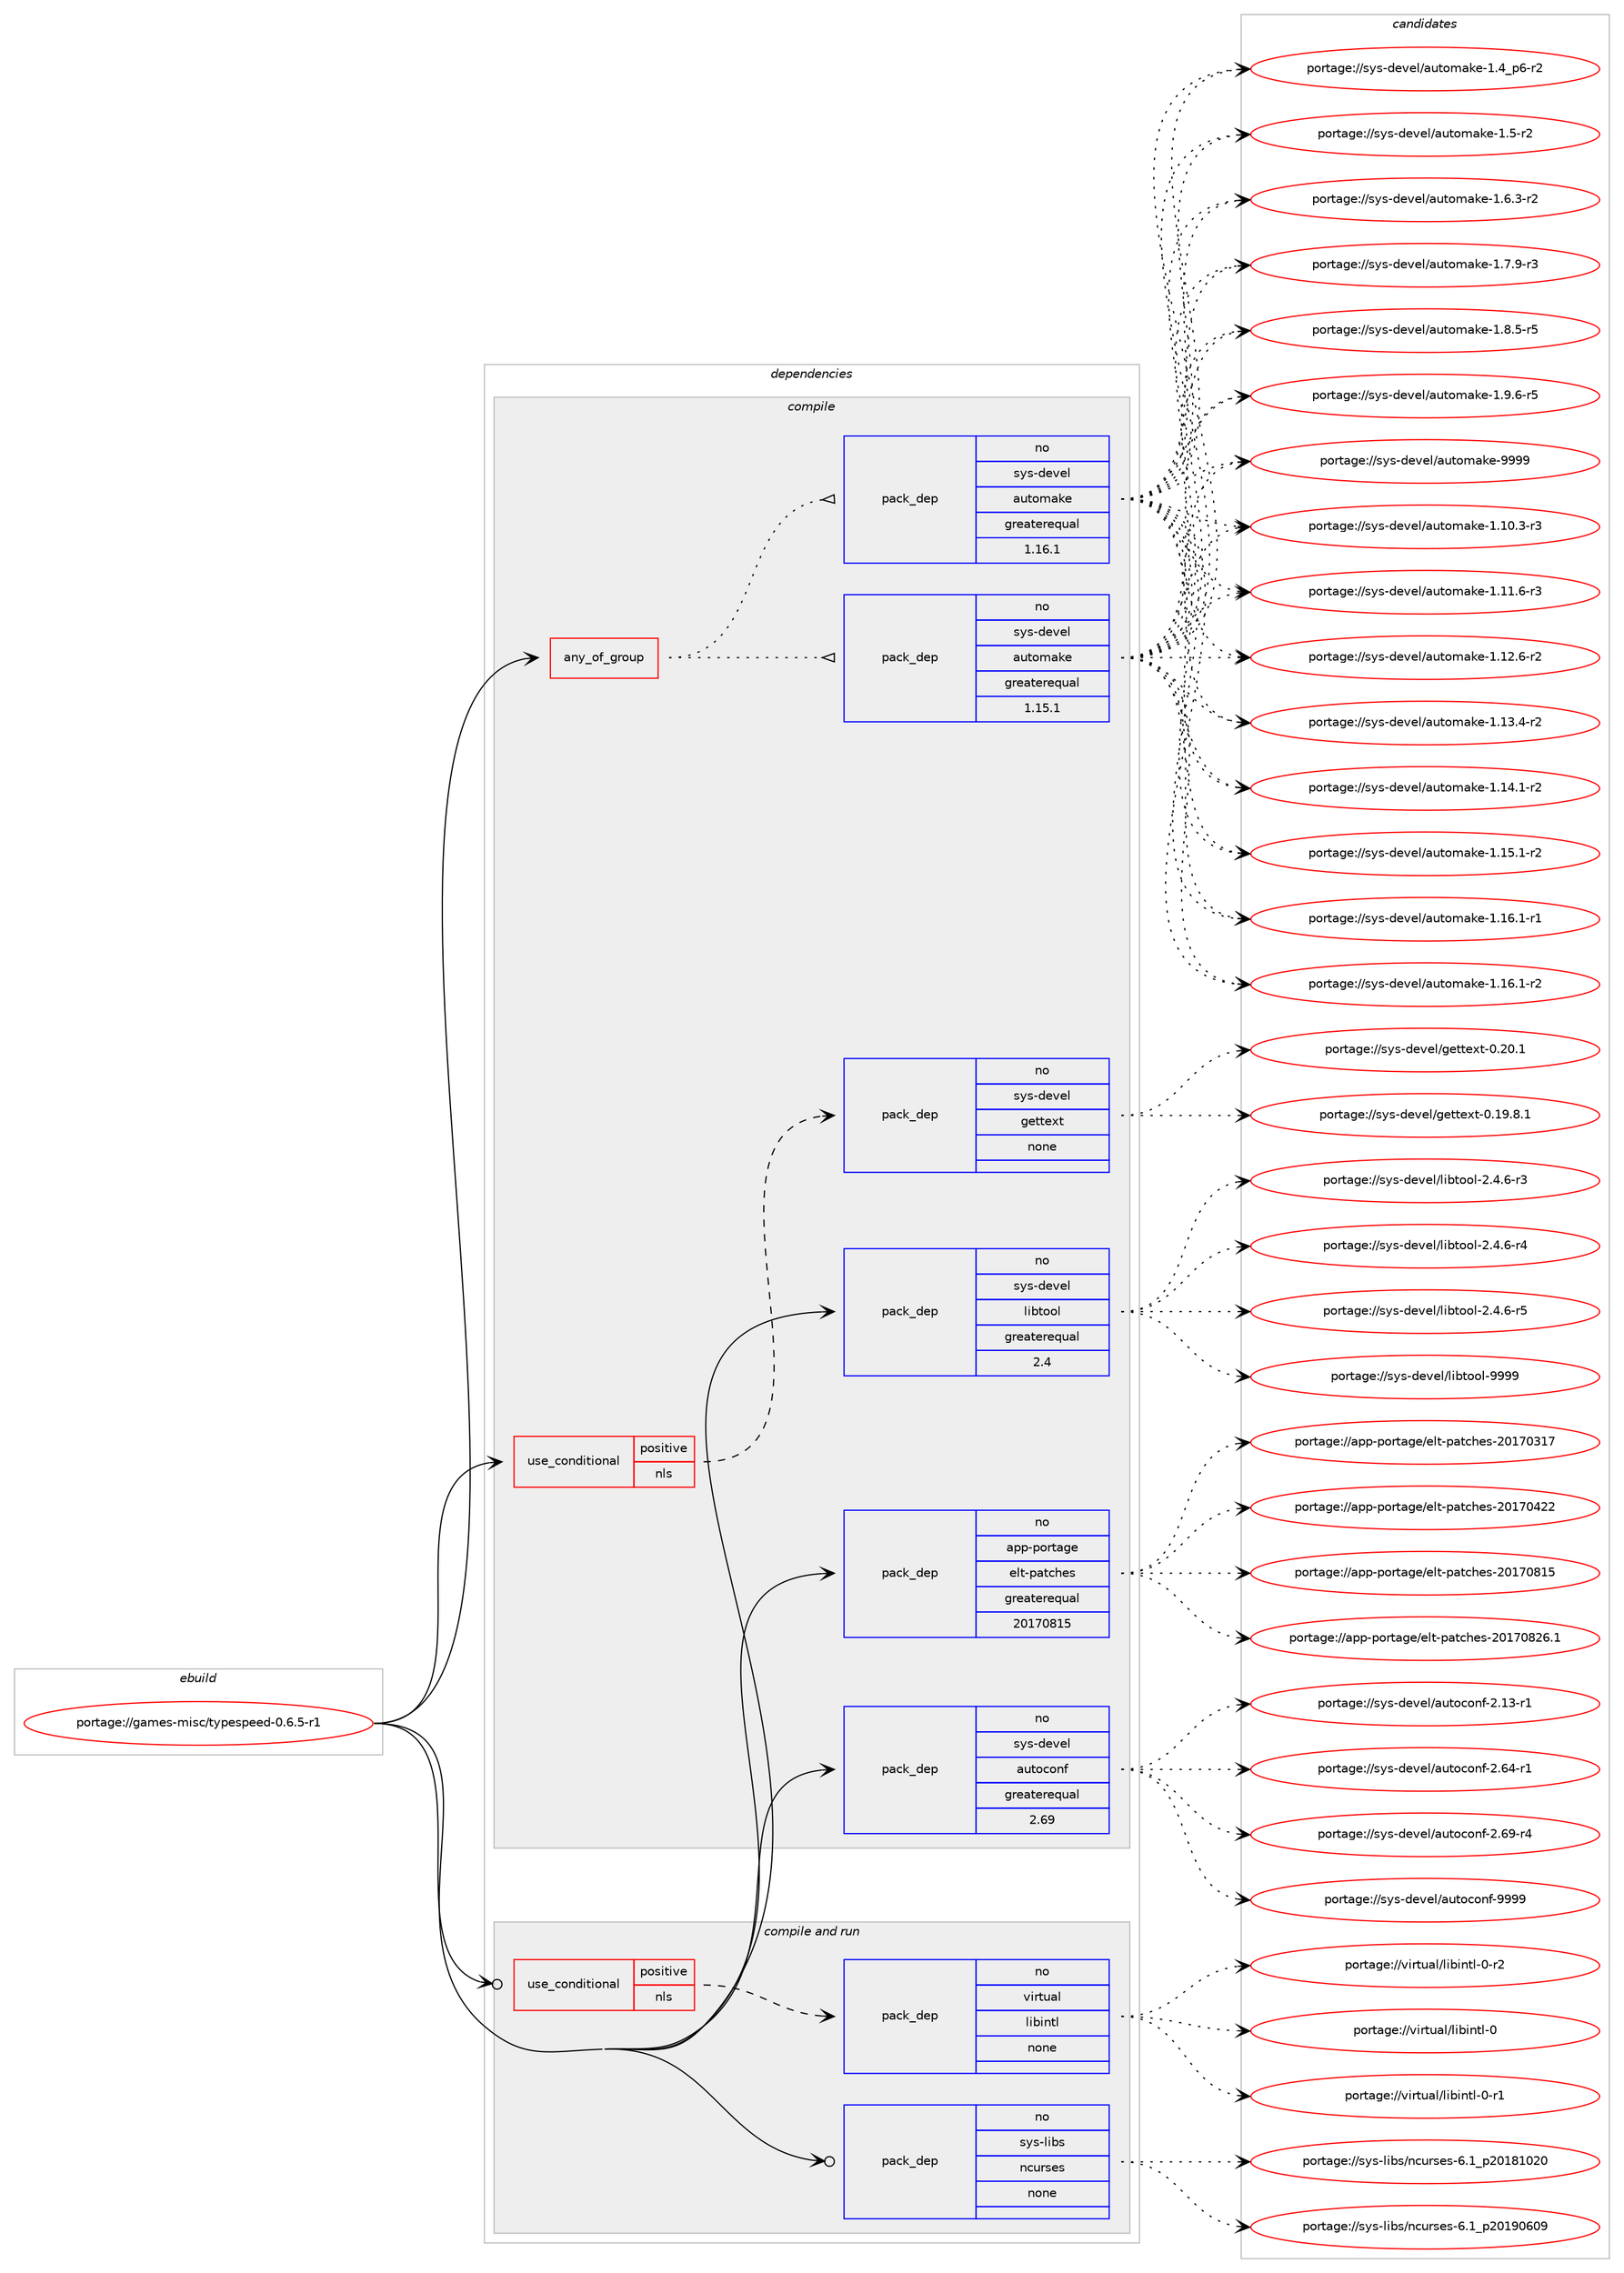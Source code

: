 digraph prolog {

# *************
# Graph options
# *************

newrank=true;
concentrate=true;
compound=true;
graph [rankdir=LR,fontname=Helvetica,fontsize=10,ranksep=1.5];#, ranksep=2.5, nodesep=0.2];
edge  [arrowhead=vee];
node  [fontname=Helvetica,fontsize=10];

# **********
# The ebuild
# **********

subgraph cluster_leftcol {
color=gray;
rank=same;
label=<<i>ebuild</i>>;
id [label="portage://games-misc/typespeed-0.6.5-r1", color=red, width=4, href="../games-misc/typespeed-0.6.5-r1.svg"];
}

# ****************
# The dependencies
# ****************

subgraph cluster_midcol {
color=gray;
label=<<i>dependencies</i>>;
subgraph cluster_compile {
fillcolor="#eeeeee";
style=filled;
label=<<i>compile</i>>;
subgraph any3904 {
dependency274179 [label=<<TABLE BORDER="0" CELLBORDER="1" CELLSPACING="0" CELLPADDING="4"><TR><TD CELLPADDING="10">any_of_group</TD></TR></TABLE>>, shape=none, color=red];subgraph pack196728 {
dependency274180 [label=<<TABLE BORDER="0" CELLBORDER="1" CELLSPACING="0" CELLPADDING="4" WIDTH="220"><TR><TD ROWSPAN="6" CELLPADDING="30">pack_dep</TD></TR><TR><TD WIDTH="110">no</TD></TR><TR><TD>sys-devel</TD></TR><TR><TD>automake</TD></TR><TR><TD>greaterequal</TD></TR><TR><TD>1.16.1</TD></TR></TABLE>>, shape=none, color=blue];
}
dependency274179:e -> dependency274180:w [weight=20,style="dotted",arrowhead="oinv"];
subgraph pack196729 {
dependency274181 [label=<<TABLE BORDER="0" CELLBORDER="1" CELLSPACING="0" CELLPADDING="4" WIDTH="220"><TR><TD ROWSPAN="6" CELLPADDING="30">pack_dep</TD></TR><TR><TD WIDTH="110">no</TD></TR><TR><TD>sys-devel</TD></TR><TR><TD>automake</TD></TR><TR><TD>greaterequal</TD></TR><TR><TD>1.15.1</TD></TR></TABLE>>, shape=none, color=blue];
}
dependency274179:e -> dependency274181:w [weight=20,style="dotted",arrowhead="oinv"];
}
id:e -> dependency274179:w [weight=20,style="solid",arrowhead="vee"];
subgraph cond73473 {
dependency274182 [label=<<TABLE BORDER="0" CELLBORDER="1" CELLSPACING="0" CELLPADDING="4"><TR><TD ROWSPAN="3" CELLPADDING="10">use_conditional</TD></TR><TR><TD>positive</TD></TR><TR><TD>nls</TD></TR></TABLE>>, shape=none, color=red];
subgraph pack196730 {
dependency274183 [label=<<TABLE BORDER="0" CELLBORDER="1" CELLSPACING="0" CELLPADDING="4" WIDTH="220"><TR><TD ROWSPAN="6" CELLPADDING="30">pack_dep</TD></TR><TR><TD WIDTH="110">no</TD></TR><TR><TD>sys-devel</TD></TR><TR><TD>gettext</TD></TR><TR><TD>none</TD></TR><TR><TD></TD></TR></TABLE>>, shape=none, color=blue];
}
dependency274182:e -> dependency274183:w [weight=20,style="dashed",arrowhead="vee"];
}
id:e -> dependency274182:w [weight=20,style="solid",arrowhead="vee"];
subgraph pack196731 {
dependency274184 [label=<<TABLE BORDER="0" CELLBORDER="1" CELLSPACING="0" CELLPADDING="4" WIDTH="220"><TR><TD ROWSPAN="6" CELLPADDING="30">pack_dep</TD></TR><TR><TD WIDTH="110">no</TD></TR><TR><TD>app-portage</TD></TR><TR><TD>elt-patches</TD></TR><TR><TD>greaterequal</TD></TR><TR><TD>20170815</TD></TR></TABLE>>, shape=none, color=blue];
}
id:e -> dependency274184:w [weight=20,style="solid",arrowhead="vee"];
subgraph pack196732 {
dependency274185 [label=<<TABLE BORDER="0" CELLBORDER="1" CELLSPACING="0" CELLPADDING="4" WIDTH="220"><TR><TD ROWSPAN="6" CELLPADDING="30">pack_dep</TD></TR><TR><TD WIDTH="110">no</TD></TR><TR><TD>sys-devel</TD></TR><TR><TD>autoconf</TD></TR><TR><TD>greaterequal</TD></TR><TR><TD>2.69</TD></TR></TABLE>>, shape=none, color=blue];
}
id:e -> dependency274185:w [weight=20,style="solid",arrowhead="vee"];
subgraph pack196733 {
dependency274186 [label=<<TABLE BORDER="0" CELLBORDER="1" CELLSPACING="0" CELLPADDING="4" WIDTH="220"><TR><TD ROWSPAN="6" CELLPADDING="30">pack_dep</TD></TR><TR><TD WIDTH="110">no</TD></TR><TR><TD>sys-devel</TD></TR><TR><TD>libtool</TD></TR><TR><TD>greaterequal</TD></TR><TR><TD>2.4</TD></TR></TABLE>>, shape=none, color=blue];
}
id:e -> dependency274186:w [weight=20,style="solid",arrowhead="vee"];
}
subgraph cluster_compileandrun {
fillcolor="#eeeeee";
style=filled;
label=<<i>compile and run</i>>;
subgraph cond73474 {
dependency274187 [label=<<TABLE BORDER="0" CELLBORDER="1" CELLSPACING="0" CELLPADDING="4"><TR><TD ROWSPAN="3" CELLPADDING="10">use_conditional</TD></TR><TR><TD>positive</TD></TR><TR><TD>nls</TD></TR></TABLE>>, shape=none, color=red];
subgraph pack196734 {
dependency274188 [label=<<TABLE BORDER="0" CELLBORDER="1" CELLSPACING="0" CELLPADDING="4" WIDTH="220"><TR><TD ROWSPAN="6" CELLPADDING="30">pack_dep</TD></TR><TR><TD WIDTH="110">no</TD></TR><TR><TD>virtual</TD></TR><TR><TD>libintl</TD></TR><TR><TD>none</TD></TR><TR><TD></TD></TR></TABLE>>, shape=none, color=blue];
}
dependency274187:e -> dependency274188:w [weight=20,style="dashed",arrowhead="vee"];
}
id:e -> dependency274187:w [weight=20,style="solid",arrowhead="odotvee"];
subgraph pack196735 {
dependency274189 [label=<<TABLE BORDER="0" CELLBORDER="1" CELLSPACING="0" CELLPADDING="4" WIDTH="220"><TR><TD ROWSPAN="6" CELLPADDING="30">pack_dep</TD></TR><TR><TD WIDTH="110">no</TD></TR><TR><TD>sys-libs</TD></TR><TR><TD>ncurses</TD></TR><TR><TD>none</TD></TR><TR><TD></TD></TR></TABLE>>, shape=none, color=blue];
}
id:e -> dependency274189:w [weight=20,style="solid",arrowhead="odotvee"];
}
subgraph cluster_run {
fillcolor="#eeeeee";
style=filled;
label=<<i>run</i>>;
}
}

# **************
# The candidates
# **************

subgraph cluster_choices {
rank=same;
color=gray;
label=<<i>candidates</i>>;

subgraph choice196728 {
color=black;
nodesep=1;
choiceportage11512111545100101118101108479711711611110997107101454946494846514511451 [label="portage://sys-devel/automake-1.10.3-r3", color=red, width=4,href="../sys-devel/automake-1.10.3-r3.svg"];
choiceportage11512111545100101118101108479711711611110997107101454946494946544511451 [label="portage://sys-devel/automake-1.11.6-r3", color=red, width=4,href="../sys-devel/automake-1.11.6-r3.svg"];
choiceportage11512111545100101118101108479711711611110997107101454946495046544511450 [label="portage://sys-devel/automake-1.12.6-r2", color=red, width=4,href="../sys-devel/automake-1.12.6-r2.svg"];
choiceportage11512111545100101118101108479711711611110997107101454946495146524511450 [label="portage://sys-devel/automake-1.13.4-r2", color=red, width=4,href="../sys-devel/automake-1.13.4-r2.svg"];
choiceportage11512111545100101118101108479711711611110997107101454946495246494511450 [label="portage://sys-devel/automake-1.14.1-r2", color=red, width=4,href="../sys-devel/automake-1.14.1-r2.svg"];
choiceportage11512111545100101118101108479711711611110997107101454946495346494511450 [label="portage://sys-devel/automake-1.15.1-r2", color=red, width=4,href="../sys-devel/automake-1.15.1-r2.svg"];
choiceportage11512111545100101118101108479711711611110997107101454946495446494511449 [label="portage://sys-devel/automake-1.16.1-r1", color=red, width=4,href="../sys-devel/automake-1.16.1-r1.svg"];
choiceportage11512111545100101118101108479711711611110997107101454946495446494511450 [label="portage://sys-devel/automake-1.16.1-r2", color=red, width=4,href="../sys-devel/automake-1.16.1-r2.svg"];
choiceportage115121115451001011181011084797117116111109971071014549465295112544511450 [label="portage://sys-devel/automake-1.4_p6-r2", color=red, width=4,href="../sys-devel/automake-1.4_p6-r2.svg"];
choiceportage11512111545100101118101108479711711611110997107101454946534511450 [label="portage://sys-devel/automake-1.5-r2", color=red, width=4,href="../sys-devel/automake-1.5-r2.svg"];
choiceportage115121115451001011181011084797117116111109971071014549465446514511450 [label="portage://sys-devel/automake-1.6.3-r2", color=red, width=4,href="../sys-devel/automake-1.6.3-r2.svg"];
choiceportage115121115451001011181011084797117116111109971071014549465546574511451 [label="portage://sys-devel/automake-1.7.9-r3", color=red, width=4,href="../sys-devel/automake-1.7.9-r3.svg"];
choiceportage115121115451001011181011084797117116111109971071014549465646534511453 [label="portage://sys-devel/automake-1.8.5-r5", color=red, width=4,href="../sys-devel/automake-1.8.5-r5.svg"];
choiceportage115121115451001011181011084797117116111109971071014549465746544511453 [label="portage://sys-devel/automake-1.9.6-r5", color=red, width=4,href="../sys-devel/automake-1.9.6-r5.svg"];
choiceportage115121115451001011181011084797117116111109971071014557575757 [label="portage://sys-devel/automake-9999", color=red, width=4,href="../sys-devel/automake-9999.svg"];
dependency274180:e -> choiceportage11512111545100101118101108479711711611110997107101454946494846514511451:w [style=dotted,weight="100"];
dependency274180:e -> choiceportage11512111545100101118101108479711711611110997107101454946494946544511451:w [style=dotted,weight="100"];
dependency274180:e -> choiceportage11512111545100101118101108479711711611110997107101454946495046544511450:w [style=dotted,weight="100"];
dependency274180:e -> choiceportage11512111545100101118101108479711711611110997107101454946495146524511450:w [style=dotted,weight="100"];
dependency274180:e -> choiceportage11512111545100101118101108479711711611110997107101454946495246494511450:w [style=dotted,weight="100"];
dependency274180:e -> choiceportage11512111545100101118101108479711711611110997107101454946495346494511450:w [style=dotted,weight="100"];
dependency274180:e -> choiceportage11512111545100101118101108479711711611110997107101454946495446494511449:w [style=dotted,weight="100"];
dependency274180:e -> choiceportage11512111545100101118101108479711711611110997107101454946495446494511450:w [style=dotted,weight="100"];
dependency274180:e -> choiceportage115121115451001011181011084797117116111109971071014549465295112544511450:w [style=dotted,weight="100"];
dependency274180:e -> choiceportage11512111545100101118101108479711711611110997107101454946534511450:w [style=dotted,weight="100"];
dependency274180:e -> choiceportage115121115451001011181011084797117116111109971071014549465446514511450:w [style=dotted,weight="100"];
dependency274180:e -> choiceportage115121115451001011181011084797117116111109971071014549465546574511451:w [style=dotted,weight="100"];
dependency274180:e -> choiceportage115121115451001011181011084797117116111109971071014549465646534511453:w [style=dotted,weight="100"];
dependency274180:e -> choiceportage115121115451001011181011084797117116111109971071014549465746544511453:w [style=dotted,weight="100"];
dependency274180:e -> choiceportage115121115451001011181011084797117116111109971071014557575757:w [style=dotted,weight="100"];
}
subgraph choice196729 {
color=black;
nodesep=1;
choiceportage11512111545100101118101108479711711611110997107101454946494846514511451 [label="portage://sys-devel/automake-1.10.3-r3", color=red, width=4,href="../sys-devel/automake-1.10.3-r3.svg"];
choiceportage11512111545100101118101108479711711611110997107101454946494946544511451 [label="portage://sys-devel/automake-1.11.6-r3", color=red, width=4,href="../sys-devel/automake-1.11.6-r3.svg"];
choiceportage11512111545100101118101108479711711611110997107101454946495046544511450 [label="portage://sys-devel/automake-1.12.6-r2", color=red, width=4,href="../sys-devel/automake-1.12.6-r2.svg"];
choiceportage11512111545100101118101108479711711611110997107101454946495146524511450 [label="portage://sys-devel/automake-1.13.4-r2", color=red, width=4,href="../sys-devel/automake-1.13.4-r2.svg"];
choiceportage11512111545100101118101108479711711611110997107101454946495246494511450 [label="portage://sys-devel/automake-1.14.1-r2", color=red, width=4,href="../sys-devel/automake-1.14.1-r2.svg"];
choiceportage11512111545100101118101108479711711611110997107101454946495346494511450 [label="portage://sys-devel/automake-1.15.1-r2", color=red, width=4,href="../sys-devel/automake-1.15.1-r2.svg"];
choiceportage11512111545100101118101108479711711611110997107101454946495446494511449 [label="portage://sys-devel/automake-1.16.1-r1", color=red, width=4,href="../sys-devel/automake-1.16.1-r1.svg"];
choiceportage11512111545100101118101108479711711611110997107101454946495446494511450 [label="portage://sys-devel/automake-1.16.1-r2", color=red, width=4,href="../sys-devel/automake-1.16.1-r2.svg"];
choiceportage115121115451001011181011084797117116111109971071014549465295112544511450 [label="portage://sys-devel/automake-1.4_p6-r2", color=red, width=4,href="../sys-devel/automake-1.4_p6-r2.svg"];
choiceportage11512111545100101118101108479711711611110997107101454946534511450 [label="portage://sys-devel/automake-1.5-r2", color=red, width=4,href="../sys-devel/automake-1.5-r2.svg"];
choiceportage115121115451001011181011084797117116111109971071014549465446514511450 [label="portage://sys-devel/automake-1.6.3-r2", color=red, width=4,href="../sys-devel/automake-1.6.3-r2.svg"];
choiceportage115121115451001011181011084797117116111109971071014549465546574511451 [label="portage://sys-devel/automake-1.7.9-r3", color=red, width=4,href="../sys-devel/automake-1.7.9-r3.svg"];
choiceportage115121115451001011181011084797117116111109971071014549465646534511453 [label="portage://sys-devel/automake-1.8.5-r5", color=red, width=4,href="../sys-devel/automake-1.8.5-r5.svg"];
choiceportage115121115451001011181011084797117116111109971071014549465746544511453 [label="portage://sys-devel/automake-1.9.6-r5", color=red, width=4,href="../sys-devel/automake-1.9.6-r5.svg"];
choiceportage115121115451001011181011084797117116111109971071014557575757 [label="portage://sys-devel/automake-9999", color=red, width=4,href="../sys-devel/automake-9999.svg"];
dependency274181:e -> choiceportage11512111545100101118101108479711711611110997107101454946494846514511451:w [style=dotted,weight="100"];
dependency274181:e -> choiceportage11512111545100101118101108479711711611110997107101454946494946544511451:w [style=dotted,weight="100"];
dependency274181:e -> choiceportage11512111545100101118101108479711711611110997107101454946495046544511450:w [style=dotted,weight="100"];
dependency274181:e -> choiceportage11512111545100101118101108479711711611110997107101454946495146524511450:w [style=dotted,weight="100"];
dependency274181:e -> choiceportage11512111545100101118101108479711711611110997107101454946495246494511450:w [style=dotted,weight="100"];
dependency274181:e -> choiceportage11512111545100101118101108479711711611110997107101454946495346494511450:w [style=dotted,weight="100"];
dependency274181:e -> choiceportage11512111545100101118101108479711711611110997107101454946495446494511449:w [style=dotted,weight="100"];
dependency274181:e -> choiceportage11512111545100101118101108479711711611110997107101454946495446494511450:w [style=dotted,weight="100"];
dependency274181:e -> choiceportage115121115451001011181011084797117116111109971071014549465295112544511450:w [style=dotted,weight="100"];
dependency274181:e -> choiceportage11512111545100101118101108479711711611110997107101454946534511450:w [style=dotted,weight="100"];
dependency274181:e -> choiceportage115121115451001011181011084797117116111109971071014549465446514511450:w [style=dotted,weight="100"];
dependency274181:e -> choiceportage115121115451001011181011084797117116111109971071014549465546574511451:w [style=dotted,weight="100"];
dependency274181:e -> choiceportage115121115451001011181011084797117116111109971071014549465646534511453:w [style=dotted,weight="100"];
dependency274181:e -> choiceportage115121115451001011181011084797117116111109971071014549465746544511453:w [style=dotted,weight="100"];
dependency274181:e -> choiceportage115121115451001011181011084797117116111109971071014557575757:w [style=dotted,weight="100"];
}
subgraph choice196730 {
color=black;
nodesep=1;
choiceportage1151211154510010111810110847103101116116101120116454846495746564649 [label="portage://sys-devel/gettext-0.19.8.1", color=red, width=4,href="../sys-devel/gettext-0.19.8.1.svg"];
choiceportage115121115451001011181011084710310111611610112011645484650484649 [label="portage://sys-devel/gettext-0.20.1", color=red, width=4,href="../sys-devel/gettext-0.20.1.svg"];
dependency274183:e -> choiceportage1151211154510010111810110847103101116116101120116454846495746564649:w [style=dotted,weight="100"];
dependency274183:e -> choiceportage115121115451001011181011084710310111611610112011645484650484649:w [style=dotted,weight="100"];
}
subgraph choice196731 {
color=black;
nodesep=1;
choiceportage97112112451121111141169710310147101108116451129711699104101115455048495548514955 [label="portage://app-portage/elt-patches-20170317", color=red, width=4,href="../app-portage/elt-patches-20170317.svg"];
choiceportage97112112451121111141169710310147101108116451129711699104101115455048495548525050 [label="portage://app-portage/elt-patches-20170422", color=red, width=4,href="../app-portage/elt-patches-20170422.svg"];
choiceportage97112112451121111141169710310147101108116451129711699104101115455048495548564953 [label="portage://app-portage/elt-patches-20170815", color=red, width=4,href="../app-portage/elt-patches-20170815.svg"];
choiceportage971121124511211111411697103101471011081164511297116991041011154550484955485650544649 [label="portage://app-portage/elt-patches-20170826.1", color=red, width=4,href="../app-portage/elt-patches-20170826.1.svg"];
dependency274184:e -> choiceportage97112112451121111141169710310147101108116451129711699104101115455048495548514955:w [style=dotted,weight="100"];
dependency274184:e -> choiceportage97112112451121111141169710310147101108116451129711699104101115455048495548525050:w [style=dotted,weight="100"];
dependency274184:e -> choiceportage97112112451121111141169710310147101108116451129711699104101115455048495548564953:w [style=dotted,weight="100"];
dependency274184:e -> choiceportage971121124511211111411697103101471011081164511297116991041011154550484955485650544649:w [style=dotted,weight="100"];
}
subgraph choice196732 {
color=black;
nodesep=1;
choiceportage1151211154510010111810110847971171161119911111010245504649514511449 [label="portage://sys-devel/autoconf-2.13-r1", color=red, width=4,href="../sys-devel/autoconf-2.13-r1.svg"];
choiceportage1151211154510010111810110847971171161119911111010245504654524511449 [label="portage://sys-devel/autoconf-2.64-r1", color=red, width=4,href="../sys-devel/autoconf-2.64-r1.svg"];
choiceportage1151211154510010111810110847971171161119911111010245504654574511452 [label="portage://sys-devel/autoconf-2.69-r4", color=red, width=4,href="../sys-devel/autoconf-2.69-r4.svg"];
choiceportage115121115451001011181011084797117116111991111101024557575757 [label="portage://sys-devel/autoconf-9999", color=red, width=4,href="../sys-devel/autoconf-9999.svg"];
dependency274185:e -> choiceportage1151211154510010111810110847971171161119911111010245504649514511449:w [style=dotted,weight="100"];
dependency274185:e -> choiceportage1151211154510010111810110847971171161119911111010245504654524511449:w [style=dotted,weight="100"];
dependency274185:e -> choiceportage1151211154510010111810110847971171161119911111010245504654574511452:w [style=dotted,weight="100"];
dependency274185:e -> choiceportage115121115451001011181011084797117116111991111101024557575757:w [style=dotted,weight="100"];
}
subgraph choice196733 {
color=black;
nodesep=1;
choiceportage1151211154510010111810110847108105981161111111084550465246544511451 [label="portage://sys-devel/libtool-2.4.6-r3", color=red, width=4,href="../sys-devel/libtool-2.4.6-r3.svg"];
choiceportage1151211154510010111810110847108105981161111111084550465246544511452 [label="portage://sys-devel/libtool-2.4.6-r4", color=red, width=4,href="../sys-devel/libtool-2.4.6-r4.svg"];
choiceportage1151211154510010111810110847108105981161111111084550465246544511453 [label="portage://sys-devel/libtool-2.4.6-r5", color=red, width=4,href="../sys-devel/libtool-2.4.6-r5.svg"];
choiceportage1151211154510010111810110847108105981161111111084557575757 [label="portage://sys-devel/libtool-9999", color=red, width=4,href="../sys-devel/libtool-9999.svg"];
dependency274186:e -> choiceportage1151211154510010111810110847108105981161111111084550465246544511451:w [style=dotted,weight="100"];
dependency274186:e -> choiceportage1151211154510010111810110847108105981161111111084550465246544511452:w [style=dotted,weight="100"];
dependency274186:e -> choiceportage1151211154510010111810110847108105981161111111084550465246544511453:w [style=dotted,weight="100"];
dependency274186:e -> choiceportage1151211154510010111810110847108105981161111111084557575757:w [style=dotted,weight="100"];
}
subgraph choice196734 {
color=black;
nodesep=1;
choiceportage1181051141161179710847108105981051101161084548 [label="portage://virtual/libintl-0", color=red, width=4,href="../virtual/libintl-0.svg"];
choiceportage11810511411611797108471081059810511011610845484511449 [label="portage://virtual/libintl-0-r1", color=red, width=4,href="../virtual/libintl-0-r1.svg"];
choiceportage11810511411611797108471081059810511011610845484511450 [label="portage://virtual/libintl-0-r2", color=red, width=4,href="../virtual/libintl-0-r2.svg"];
dependency274188:e -> choiceportage1181051141161179710847108105981051101161084548:w [style=dotted,weight="100"];
dependency274188:e -> choiceportage11810511411611797108471081059810511011610845484511449:w [style=dotted,weight="100"];
dependency274188:e -> choiceportage11810511411611797108471081059810511011610845484511450:w [style=dotted,weight="100"];
}
subgraph choice196735 {
color=black;
nodesep=1;
choiceportage1151211154510810598115471109911711411510111545544649951125048495649485048 [label="portage://sys-libs/ncurses-6.1_p20181020", color=red, width=4,href="../sys-libs/ncurses-6.1_p20181020.svg"];
choiceportage1151211154510810598115471109911711411510111545544649951125048495748544857 [label="portage://sys-libs/ncurses-6.1_p20190609", color=red, width=4,href="../sys-libs/ncurses-6.1_p20190609.svg"];
dependency274189:e -> choiceportage1151211154510810598115471109911711411510111545544649951125048495649485048:w [style=dotted,weight="100"];
dependency274189:e -> choiceportage1151211154510810598115471109911711411510111545544649951125048495748544857:w [style=dotted,weight="100"];
}
}

}
